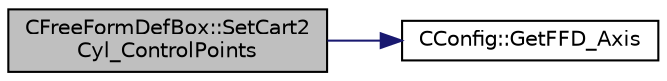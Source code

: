 digraph "CFreeFormDefBox::SetCart2Cyl_ControlPoints"
{
  edge [fontname="Helvetica",fontsize="10",labelfontname="Helvetica",labelfontsize="10"];
  node [fontname="Helvetica",fontsize="10",shape=record];
  rankdir="LR";
  Node703 [label="CFreeFormDefBox::SetCart2\lCyl_ControlPoints",height=0.2,width=0.4,color="black", fillcolor="grey75", style="filled", fontcolor="black"];
  Node703 -> Node704 [color="midnightblue",fontsize="10",style="solid",fontname="Helvetica"];
  Node704 [label="CConfig::GetFFD_Axis",height=0.2,width=0.4,color="black", fillcolor="white", style="filled",URL="$class_c_config.html#a34b7d446f769323589796e83fc743ae0",tooltip="Get the value of the vector that connects the cartesian axis with a sherical or cylindrical one..."];
}
